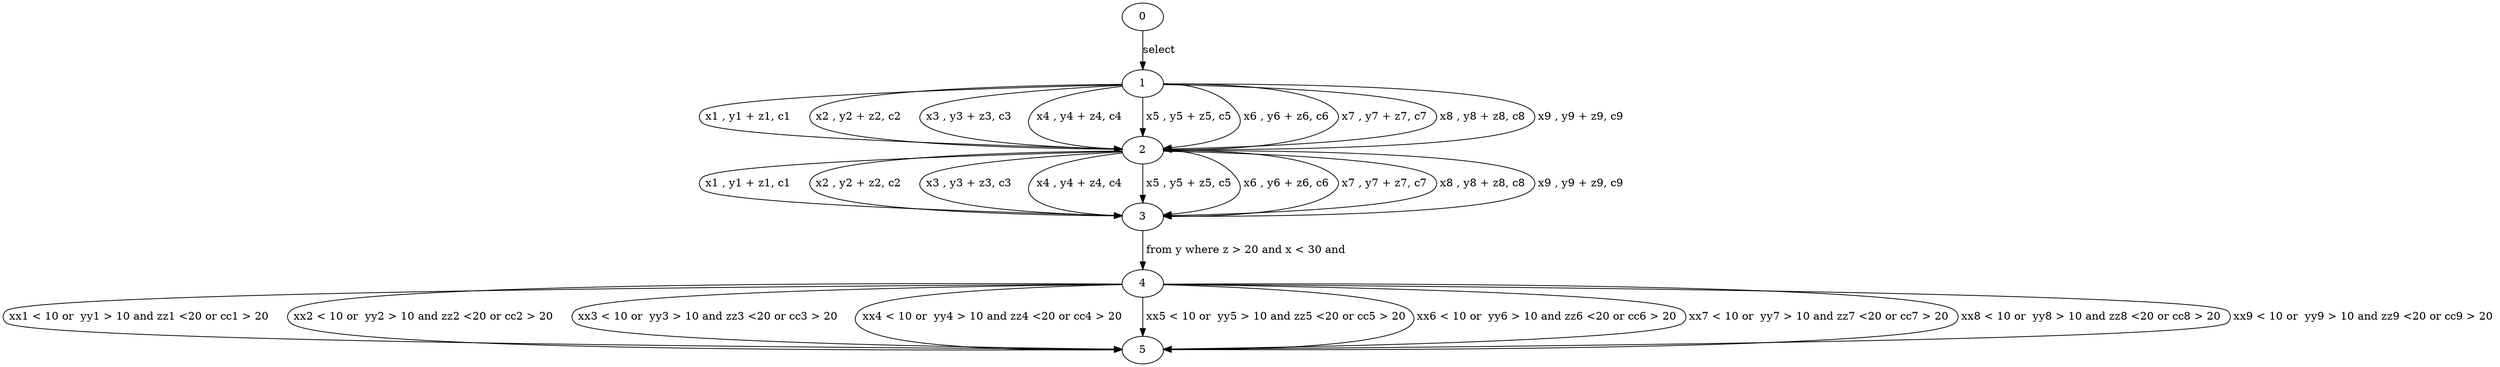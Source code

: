 digraph g{0;
1;
2;
3;
4;
5;
0 -> 1 [ label="select "];
1 -> 2 [ label=" x1 , y1 + z1, c1 "];
1 -> 2 [ label=" x2 , y2 + z2, c2 "];
1 -> 2 [ label=" x3 , y3 + z3, c3 "];
1 -> 2 [ label=" x4 , y4 + z4, c4 "];
1 -> 2 [ label=" x5 , y5 + z5, c5 "];
1 -> 2 [ label=" x6 , y6 + z6, c6 "];
1 -> 2 [ label=" x7 , y7 + z7, c7 "];
1 -> 2 [ label=" x8 , y8 + z8, c8 "];
1 -> 2 [ label=" x9 , y9 + z9, c9 "];
2 -> 3 [ label=" x1 , y1 + z1, c1 "];
2 -> 3 [ label=" x2 , y2 + z2, c2 "];
2 -> 3 [ label=" x3 , y3 + z3, c3 "];
2 -> 3 [ label=" x4 , y4 + z4, c4 "];
2 -> 3 [ label=" x5 , y5 + z5, c5 "];
2 -> 3 [ label=" x6 , y6 + z6, c6 "];
2 -> 3 [ label=" x7 , y7 + z7, c7 "];
2 -> 3 [ label=" x8 , y8 + z8, c8 "];
2 -> 3 [ label=" x9 , y9 + z9, c9 "];
3 -> 4 [ label=" from y where z > 20 and x < 30 and"];
4 -> 5 [ label=" xx1 < 10 or  yy1 > 10 and zz1 <20 or cc1 > 20 "];
4 -> 5 [ label=" xx2 < 10 or  yy2 > 10 and zz2 <20 or cc2 > 20 "];
4 -> 5 [ label=" xx3 < 10 or  yy3 > 10 and zz3 <20 or cc3 > 20 "];
4 -> 5 [ label=" xx4 < 10 or  yy4 > 10 and zz4 <20 or cc4 > 20 "];
4 -> 5 [ label=" xx5 < 10 or  yy5 > 10 and zz5 <20 or cc5 > 20 "];
4 -> 5 [ label=" xx6 < 10 or  yy6 > 10 and zz6 <20 or cc6 > 20 "];
4 -> 5 [ label=" xx7 < 10 or  yy7 > 10 and zz7 <20 or cc7 > 20 "];
4 -> 5 [ label=" xx8 < 10 or  yy8 > 10 and zz8 <20 or cc8 > 20 "];
4 -> 5 [ label=" xx9 < 10 or  yy9 > 10 and zz9 <20 or cc9 > 20 "];
}